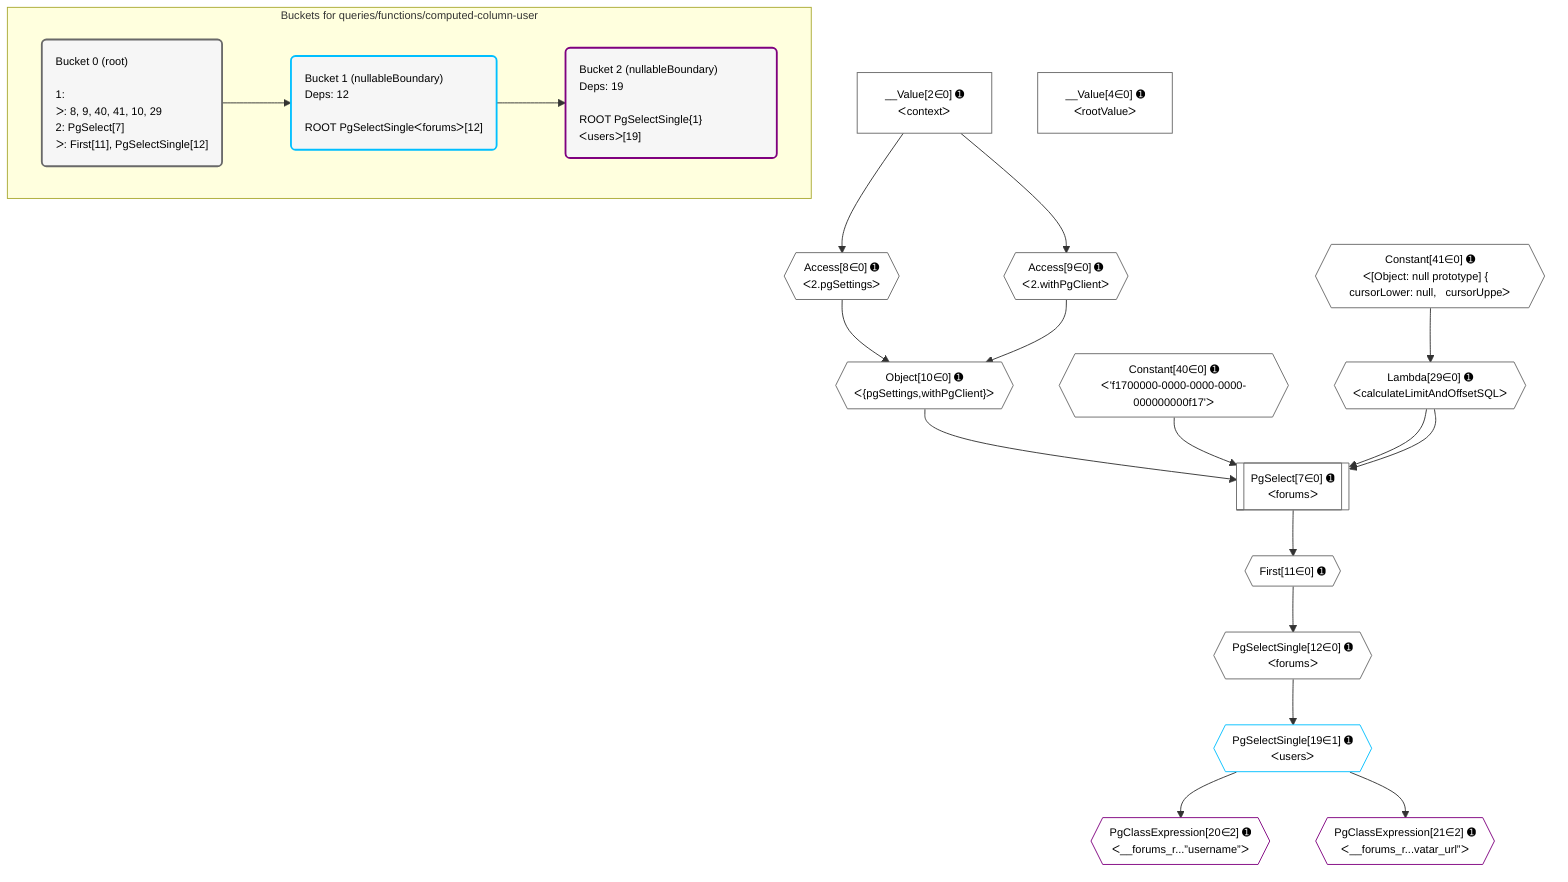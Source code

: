 %%{init: {'themeVariables': { 'fontSize': '12px'}}}%%
graph TD
    classDef path fill:#eee,stroke:#000,color:#000
    classDef plan fill:#fff,stroke-width:1px,color:#000
    classDef itemplan fill:#fff,stroke-width:2px,color:#000
    classDef unbatchedplan fill:#dff,stroke-width:1px,color:#000
    classDef sideeffectplan fill:#fcc,stroke-width:2px,color:#000
    classDef bucket fill:#f6f6f6,color:#000,stroke-width:2px,text-align:left


    %% plan dependencies
    PgSelect7[["PgSelect[7∈0] ➊<br />ᐸforumsᐳ"]]:::plan
    Object10{{"Object[10∈0] ➊<br />ᐸ{pgSettings,withPgClient}ᐳ"}}:::plan
    Constant40{{"Constant[40∈0] ➊<br />ᐸ'f1700000-0000-0000-0000-000000000f17'ᐳ"}}:::plan
    Lambda29{{"Lambda[29∈0] ➊<br />ᐸcalculateLimitAndOffsetSQLᐳ"}}:::plan
    Object10 & Constant40 & Lambda29 & Lambda29 --> PgSelect7
    Access8{{"Access[8∈0] ➊<br />ᐸ2.pgSettingsᐳ"}}:::plan
    Access9{{"Access[9∈0] ➊<br />ᐸ2.withPgClientᐳ"}}:::plan
    Access8 & Access9 --> Object10
    __Value2["__Value[2∈0] ➊<br />ᐸcontextᐳ"]:::plan
    __Value2 --> Access8
    __Value2 --> Access9
    First11{{"First[11∈0] ➊"}}:::plan
    PgSelect7 --> First11
    PgSelectSingle12{{"PgSelectSingle[12∈0] ➊<br />ᐸforumsᐳ"}}:::plan
    First11 --> PgSelectSingle12
    Constant41{{"Constant[41∈0] ➊<br />ᐸ[Object: null prototype] {   cursorLower: null,   cursorUppeᐳ"}}:::plan
    Constant41 --> Lambda29
    __Value4["__Value[4∈0] ➊<br />ᐸrootValueᐳ"]:::plan
    PgSelectSingle19{{"PgSelectSingle[19∈1] ➊<br />ᐸusersᐳ"}}:::plan
    PgSelectSingle12 --> PgSelectSingle19
    PgClassExpression20{{"PgClassExpression[20∈2] ➊<br />ᐸ__forums_r...”username”ᐳ"}}:::plan
    PgSelectSingle19 --> PgClassExpression20
    PgClassExpression21{{"PgClassExpression[21∈2] ➊<br />ᐸ__forums_r...vatar_url”ᐳ"}}:::plan
    PgSelectSingle19 --> PgClassExpression21

    %% define steps

    subgraph "Buckets for queries/functions/computed-column-user"
    Bucket0("Bucket 0 (root)<br /><br />1: <br />ᐳ: 8, 9, 40, 41, 10, 29<br />2: PgSelect[7]<br />ᐳ: First[11], PgSelectSingle[12]"):::bucket
    classDef bucket0 stroke:#696969
    class Bucket0,__Value2,__Value4,PgSelect7,Access8,Access9,Object10,First11,PgSelectSingle12,Lambda29,Constant40,Constant41 bucket0
    Bucket1("Bucket 1 (nullableBoundary)<br />Deps: 12<br /><br />ROOT PgSelectSingleᐸforumsᐳ[12]"):::bucket
    classDef bucket1 stroke:#00bfff
    class Bucket1,PgSelectSingle19 bucket1
    Bucket2("Bucket 2 (nullableBoundary)<br />Deps: 19<br /><br />ROOT PgSelectSingle{1}ᐸusersᐳ[19]"):::bucket
    classDef bucket2 stroke:#7f007f
    class Bucket2,PgClassExpression20,PgClassExpression21 bucket2
    Bucket0 --> Bucket1
    Bucket1 --> Bucket2
    end